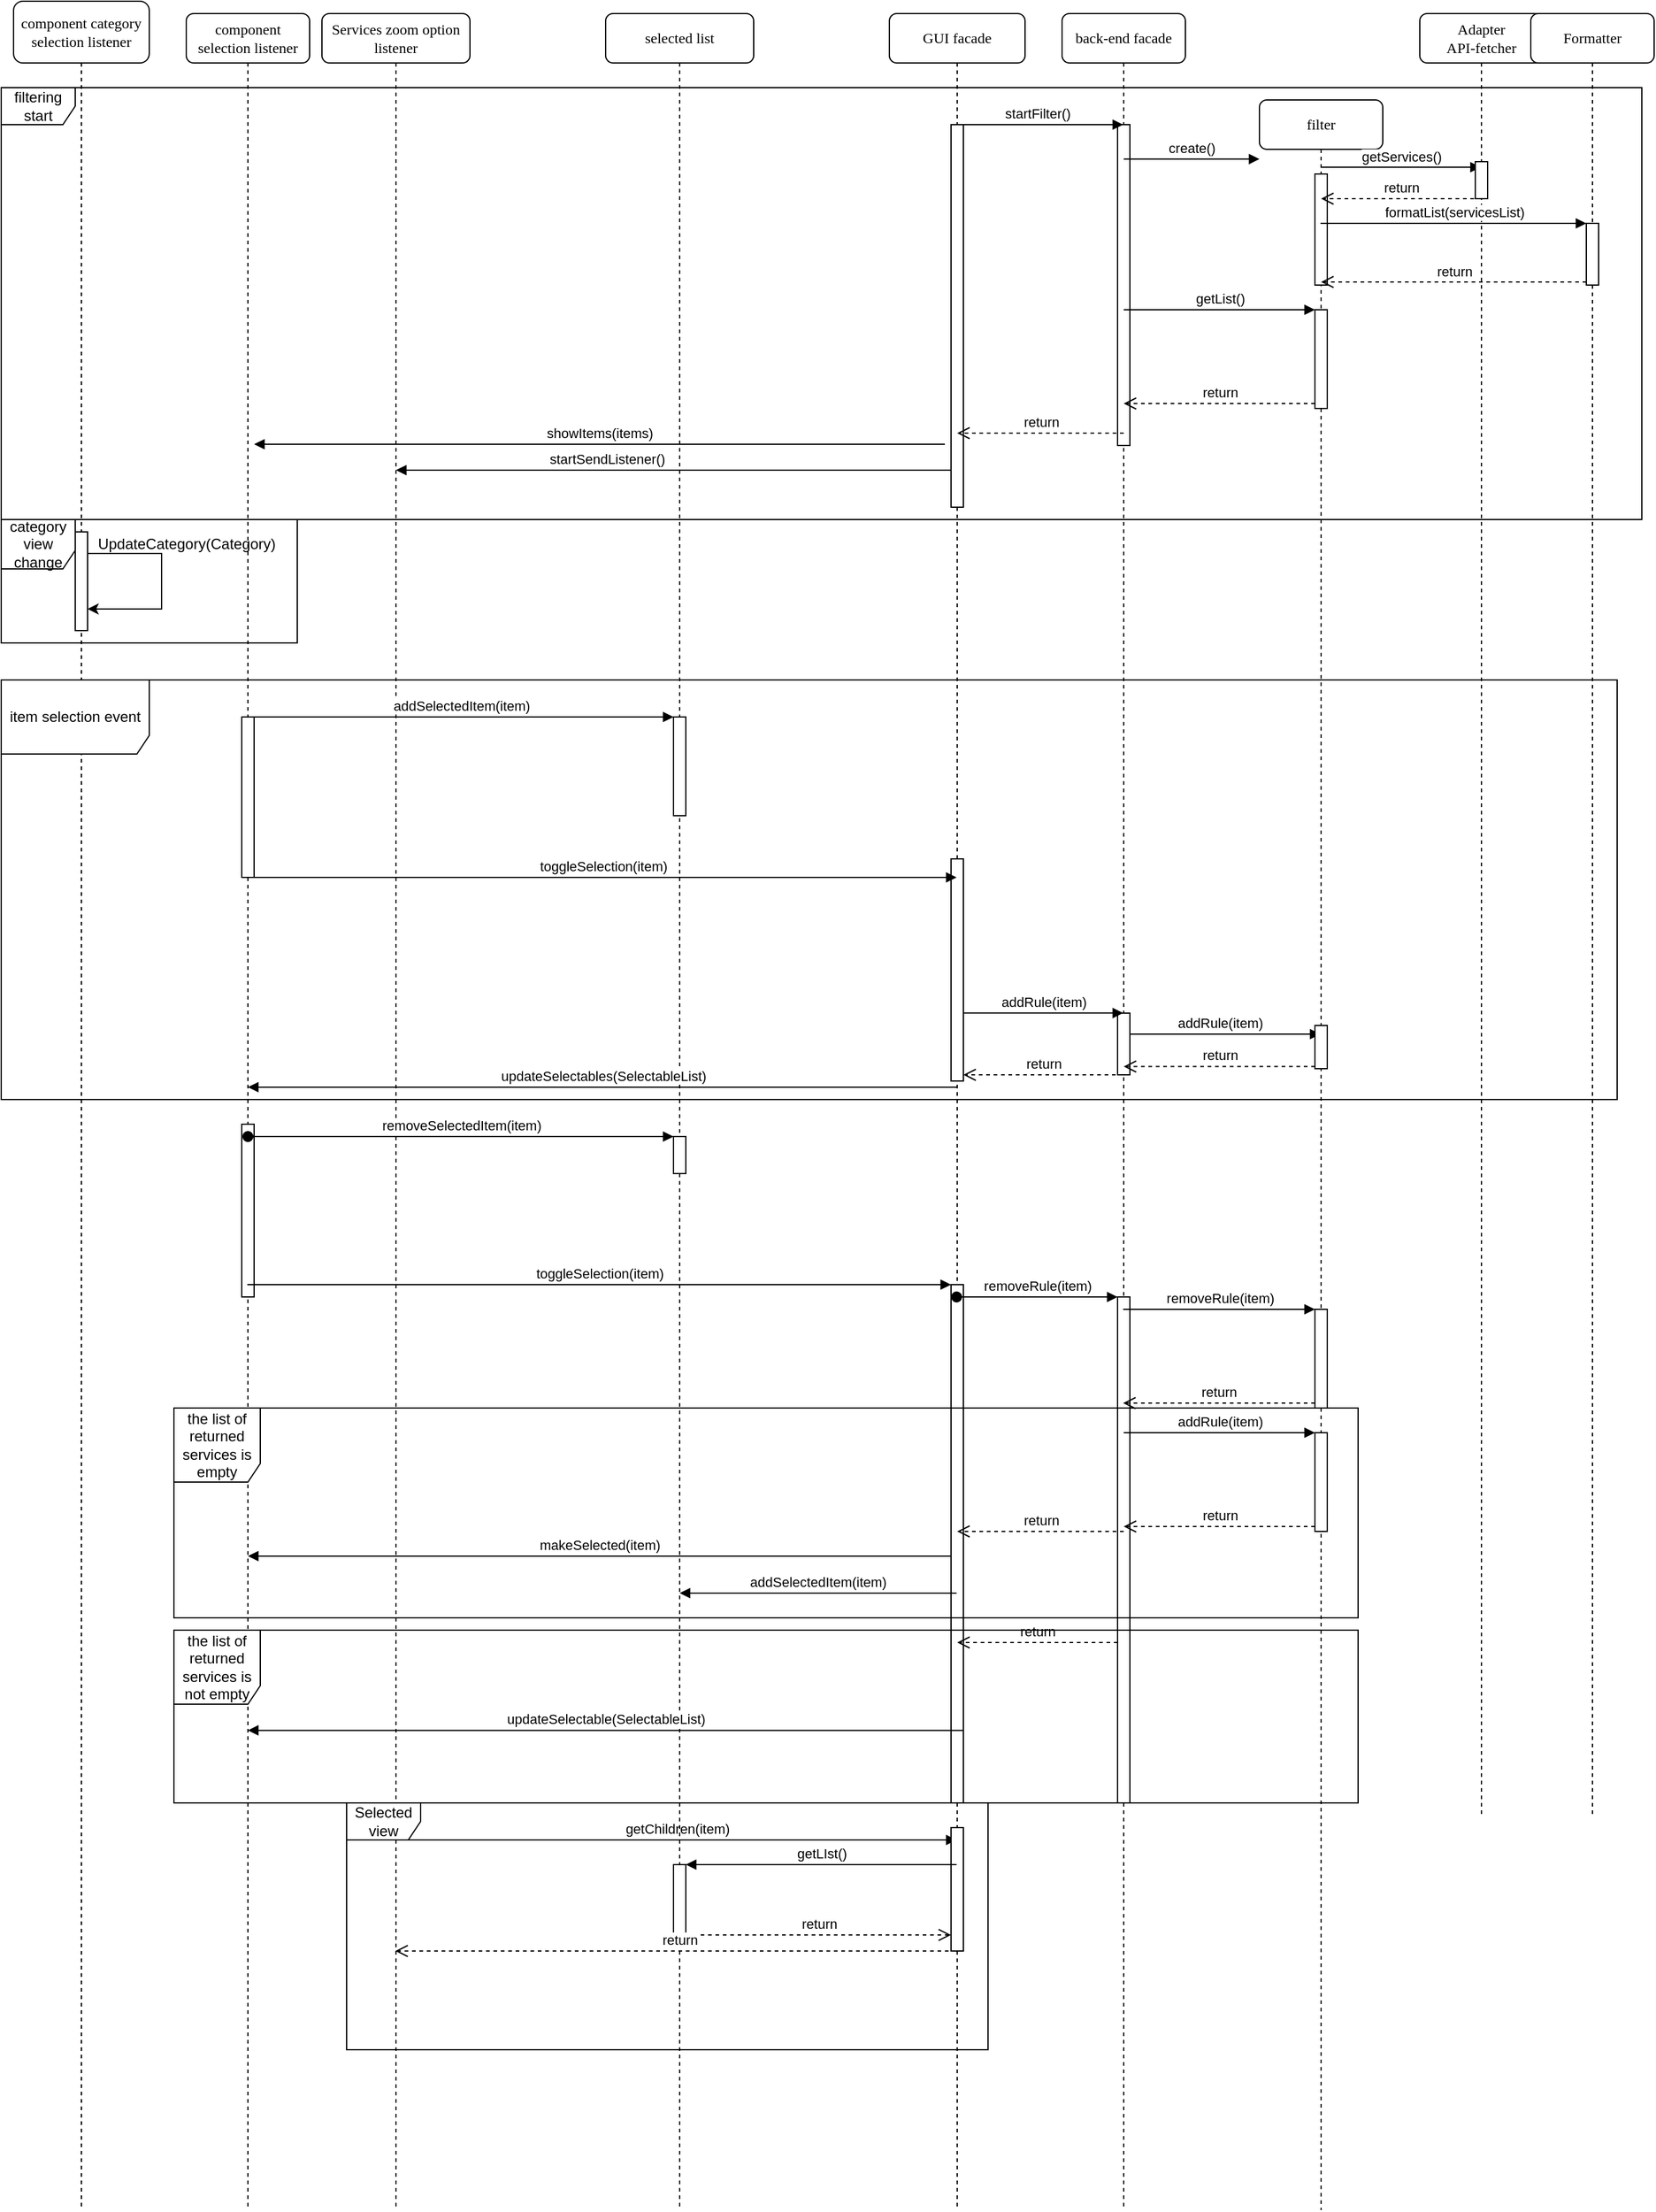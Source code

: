 <mxfile version="18.1.3" type="github">
  <diagram name="Page-1" id="13e1069c-82ec-6db2-03f1-153e76fe0fe0">
    <mxGraphModel dx="2282" dy="541" grid="1" gridSize="10" guides="1" tooltips="1" connect="1" arrows="1" fold="1" page="1" pageScale="1" pageWidth="1100" pageHeight="850" background="none" math="0" shadow="0">
      <root>
        <mxCell id="0" />
        <mxCell id="1" parent="0" />
        <mxCell id="7baba1c4bc27f4b0-2" value="Services zoom option listener" style="shape=umlLifeline;perimeter=lifelinePerimeter;whiteSpace=wrap;html=1;container=1;collapsible=0;recursiveResize=0;outlineConnect=0;rounded=1;shadow=0;comic=0;labelBackgroundColor=none;strokeWidth=1;fontFamily=Verdana;fontSize=12;align=center;" parent="1" vertex="1">
          <mxGeometry x="70" y="500" width="120" height="1780" as="geometry" />
        </mxCell>
        <mxCell id="A2il4XtOZDyBoMQwtoZe-57" value="getChildren(item)" style="html=1;verticalAlign=bottom;endArrow=block;rounded=0;" parent="7baba1c4bc27f4b0-2" edge="1">
          <mxGeometry width="80" relative="1" as="geometry">
            <mxPoint x="60" y="1480" as="sourcePoint" />
            <mxPoint x="514.5" y="1480" as="targetPoint" />
          </mxGeometry>
        </mxCell>
        <mxCell id="7baba1c4bc27f4b0-3" value="selected list" style="shape=umlLifeline;perimeter=lifelinePerimeter;whiteSpace=wrap;html=1;container=1;collapsible=0;recursiveResize=0;outlineConnect=0;rounded=1;shadow=0;comic=0;labelBackgroundColor=none;strokeWidth=1;fontFamily=Verdana;fontSize=12;align=center;" parent="1" vertex="1">
          <mxGeometry x="300" y="500" width="120" height="1780" as="geometry" />
        </mxCell>
        <mxCell id="A2il4XtOZDyBoMQwtoZe-37" value="" style="html=1;points=[];perimeter=orthogonalPerimeter;" parent="7baba1c4bc27f4b0-3" vertex="1">
          <mxGeometry x="55" y="570" width="10" height="80" as="geometry" />
        </mxCell>
        <mxCell id="A2il4XtOZDyBoMQwtoZe-63" value="" style="html=1;points=[];perimeter=orthogonalPerimeter;" parent="7baba1c4bc27f4b0-3" vertex="1">
          <mxGeometry x="55" y="1500" width="10" height="60" as="geometry" />
        </mxCell>
        <mxCell id="DnMo0Ate2NdBYwA-RyRV-13" value="" style="html=1;points=[];perimeter=orthogonalPerimeter;" vertex="1" parent="7baba1c4bc27f4b0-3">
          <mxGeometry x="55" y="910" width="10" height="30" as="geometry" />
        </mxCell>
        <mxCell id="7baba1c4bc27f4b0-4" value="GUI facade" style="shape=umlLifeline;perimeter=lifelinePerimeter;whiteSpace=wrap;html=1;container=1;collapsible=0;recursiveResize=0;outlineConnect=0;rounded=1;shadow=0;comic=0;labelBackgroundColor=none;strokeWidth=1;fontFamily=Verdana;fontSize=12;align=center;" parent="1" vertex="1">
          <mxGeometry x="530" y="500" width="110" height="1780" as="geometry" />
        </mxCell>
        <mxCell id="A2il4XtOZDyBoMQwtoZe-4" value="" style="rounded=0;whiteSpace=wrap;html=1;" parent="7baba1c4bc27f4b0-4" vertex="1">
          <mxGeometry x="50" y="90" width="10" height="310" as="geometry" />
        </mxCell>
        <mxCell id="A2il4XtOZDyBoMQwtoZe-42" value="" style="html=1;points=[];perimeter=orthogonalPerimeter;" parent="7baba1c4bc27f4b0-4" vertex="1">
          <mxGeometry x="50" y="685" width="10" height="180" as="geometry" />
        </mxCell>
        <mxCell id="A2il4XtOZDyBoMQwtoZe-58" value="" style="html=1;points=[];perimeter=orthogonalPerimeter;" parent="7baba1c4bc27f4b0-4" vertex="1">
          <mxGeometry x="50" y="1470" width="10" height="100" as="geometry" />
        </mxCell>
        <mxCell id="DnMo0Ate2NdBYwA-RyRV-2" value="" style="html=1;points=[];perimeter=orthogonalPerimeter;" vertex="1" parent="7baba1c4bc27f4b0-4">
          <mxGeometry x="50" y="1030" width="10" height="420" as="geometry" />
        </mxCell>
        <mxCell id="DnMo0Ate2NdBYwA-RyRV-22" value="makeSelected(item)" style="html=1;verticalAlign=bottom;endArrow=block;rounded=0;" edge="1" parent="7baba1c4bc27f4b0-4" target="7baba1c4bc27f4b0-8">
          <mxGeometry width="80" relative="1" as="geometry">
            <mxPoint x="50" y="1250" as="sourcePoint" />
            <mxPoint x="-30" y="1250" as="targetPoint" />
          </mxGeometry>
        </mxCell>
        <mxCell id="7baba1c4bc27f4b0-5" value="back-end facade" style="shape=umlLifeline;perimeter=lifelinePerimeter;whiteSpace=wrap;html=1;container=1;collapsible=0;recursiveResize=0;outlineConnect=0;rounded=1;shadow=0;comic=0;labelBackgroundColor=none;strokeWidth=1;fontFamily=Verdana;fontSize=12;align=center;" parent="1" vertex="1">
          <mxGeometry x="670" y="500" width="100" height="1780" as="geometry" />
        </mxCell>
        <mxCell id="A2il4XtOZDyBoMQwtoZe-20" value="" style="html=1;points=[];perimeter=orthogonalPerimeter;" parent="7baba1c4bc27f4b0-5" vertex="1">
          <mxGeometry x="45" y="90" width="10" height="260" as="geometry" />
        </mxCell>
        <mxCell id="_kfR-0WJ66qb-hTr2rVh-1" value="addRule(item)" style="html=1;verticalAlign=bottom;endArrow=block;rounded=0;" parent="7baba1c4bc27f4b0-5" target="7baba1c4bc27f4b0-6" edge="1">
          <mxGeometry width="80" relative="1" as="geometry">
            <mxPoint x="45" y="827" as="sourcePoint" />
            <mxPoint x="125" y="827" as="targetPoint" />
          </mxGeometry>
        </mxCell>
        <mxCell id="_kfR-0WJ66qb-hTr2rVh-4" value="" style="html=1;points=[];perimeter=orthogonalPerimeter;" parent="7baba1c4bc27f4b0-5" vertex="1">
          <mxGeometry x="45" y="810" width="10" height="50" as="geometry" />
        </mxCell>
        <mxCell id="DnMo0Ate2NdBYwA-RyRV-5" value="" style="html=1;points=[];perimeter=orthogonalPerimeter;" vertex="1" parent="7baba1c4bc27f4b0-5">
          <mxGeometry x="45" y="1040" width="10" height="410" as="geometry" />
        </mxCell>
        <mxCell id="DnMo0Ate2NdBYwA-RyRV-26" value="return" style="html=1;verticalAlign=bottom;endArrow=open;dashed=1;endSize=8;rounded=0;" edge="1" parent="7baba1c4bc27f4b0-5" target="7baba1c4bc27f4b0-4">
          <mxGeometry relative="1" as="geometry">
            <mxPoint x="45" y="1320" as="sourcePoint" />
            <mxPoint x="-35" y="1320" as="targetPoint" />
          </mxGeometry>
        </mxCell>
        <mxCell id="7baba1c4bc27f4b0-6" value="filter" style="shape=umlLifeline;perimeter=lifelinePerimeter;whiteSpace=wrap;html=1;container=1;collapsible=0;recursiveResize=0;outlineConnect=0;rounded=1;shadow=0;comic=0;labelBackgroundColor=none;strokeWidth=1;fontFamily=Verdana;fontSize=12;align=center;" parent="1" vertex="1">
          <mxGeometry x="830" y="570" width="100" height="1710" as="geometry" />
        </mxCell>
        <mxCell id="A2il4XtOZDyBoMQwtoZe-12" value="getServices()" style="html=1;verticalAlign=bottom;endArrow=block;rounded=0;" parent="7baba1c4bc27f4b0-6" target="7baba1c4bc27f4b0-7" edge="1">
          <mxGeometry width="80" relative="1" as="geometry">
            <mxPoint x="50" y="54.5" as="sourcePoint" />
            <mxPoint x="130" y="54.5" as="targetPoint" />
          </mxGeometry>
        </mxCell>
        <mxCell id="A2il4XtOZDyBoMQwtoZe-16" value="" style="html=1;points=[];perimeter=orthogonalPerimeter;" parent="7baba1c4bc27f4b0-6" vertex="1">
          <mxGeometry x="45" y="60" width="10" height="90" as="geometry" />
        </mxCell>
        <mxCell id="A2il4XtOZDyBoMQwtoZe-17" value="" style="html=1;points=[];perimeter=orthogonalPerimeter;" parent="7baba1c4bc27f4b0-6" vertex="1">
          <mxGeometry x="45" y="170" width="10" height="80" as="geometry" />
        </mxCell>
        <mxCell id="A2il4XtOZDyBoMQwtoZe-50" value="" style="html=1;points=[];perimeter=orthogonalPerimeter;" parent="7baba1c4bc27f4b0-6" vertex="1">
          <mxGeometry x="45" y="750" width="10" height="35" as="geometry" />
        </mxCell>
        <mxCell id="DnMo0Ate2NdBYwA-RyRV-9" value="" style="html=1;points=[];perimeter=orthogonalPerimeter;" vertex="1" parent="7baba1c4bc27f4b0-6">
          <mxGeometry x="45" y="980" width="10" height="80" as="geometry" />
        </mxCell>
        <mxCell id="DnMo0Ate2NdBYwA-RyRV-18" value="" style="html=1;points=[];perimeter=orthogonalPerimeter;" vertex="1" parent="7baba1c4bc27f4b0-6">
          <mxGeometry x="45" y="1080" width="10" height="80" as="geometry" />
        </mxCell>
        <mxCell id="7baba1c4bc27f4b0-7" value="&lt;div&gt;Adapter&lt;/div&gt;&lt;div&gt;API-fetcher&lt;/div&gt;" style="shape=umlLifeline;perimeter=lifelinePerimeter;whiteSpace=wrap;html=1;container=1;collapsible=0;recursiveResize=0;outlineConnect=0;rounded=1;shadow=0;comic=0;labelBackgroundColor=none;strokeWidth=1;fontFamily=Verdana;fontSize=12;align=center;" parent="1" vertex="1">
          <mxGeometry x="960" y="500" width="100" height="1460" as="geometry" />
        </mxCell>
        <mxCell id="7baba1c4bc27f4b0-8" value="component selection listener" style="shape=umlLifeline;perimeter=lifelinePerimeter;whiteSpace=wrap;html=1;container=1;collapsible=0;recursiveResize=0;outlineConnect=0;rounded=1;shadow=0;comic=0;labelBackgroundColor=none;strokeWidth=1;fontFamily=Verdana;fontSize=12;align=center;" parent="1" vertex="1">
          <mxGeometry x="-40" y="500" width="100" height="1780" as="geometry" />
        </mxCell>
        <mxCell id="A2il4XtOZDyBoMQwtoZe-40" value="" style="html=1;points=[];perimeter=orthogonalPerimeter;" parent="7baba1c4bc27f4b0-8" vertex="1">
          <mxGeometry x="45" y="570" width="10" height="130" as="geometry" />
        </mxCell>
        <mxCell id="DnMo0Ate2NdBYwA-RyRV-15" value="" style="html=1;points=[];perimeter=orthogonalPerimeter;" vertex="1" parent="7baba1c4bc27f4b0-8">
          <mxGeometry x="45" y="900" width="10" height="140" as="geometry" />
        </mxCell>
        <mxCell id="F9nA0inBSzudjQZXVVhW-46" value="return" style="html=1;verticalAlign=bottom;endArrow=open;dashed=1;endSize=8;rounded=0;" parent="1" target="7baba1c4bc27f4b0-6" edge="1">
          <mxGeometry relative="1" as="geometry">
            <mxPoint x="1010" y="650" as="sourcePoint" />
            <mxPoint x="900" y="650" as="targetPoint" />
            <Array as="points">
              <mxPoint x="970" y="650" />
            </Array>
          </mxGeometry>
        </mxCell>
        <mxCell id="F9nA0inBSzudjQZXVVhW-48" value="return" style="html=1;verticalAlign=bottom;endArrow=open;dashed=1;endSize=8;rounded=0;" parent="1" target="7baba1c4bc27f4b0-4" edge="1">
          <mxGeometry relative="1" as="geometry">
            <mxPoint x="720" y="840" as="sourcePoint" />
            <mxPoint x="600" y="840" as="targetPoint" />
          </mxGeometry>
        </mxCell>
        <mxCell id="F9nA0inBSzudjQZXVVhW-49" value="showItems(items)" style="html=1;verticalAlign=bottom;endArrow=block;rounded=0;" parent="1" edge="1">
          <mxGeometry width="80" relative="1" as="geometry">
            <mxPoint x="575" y="849" as="sourcePoint" />
            <mxPoint x="15" y="849" as="targetPoint" />
          </mxGeometry>
        </mxCell>
        <mxCell id="A2il4XtOZDyBoMQwtoZe-8" value="create()" style="html=1;verticalAlign=bottom;endArrow=block;rounded=0;entryX=0;entryY=0.028;entryDx=0;entryDy=0;entryPerimeter=0;" parent="1" source="7baba1c4bc27f4b0-5" target="7baba1c4bc27f4b0-6" edge="1">
          <mxGeometry width="80" relative="1" as="geometry">
            <mxPoint x="715" y="600" as="sourcePoint" />
            <mxPoint x="795" y="600" as="targetPoint" />
          </mxGeometry>
        </mxCell>
        <mxCell id="A2il4XtOZDyBoMQwtoZe-10" value="Formatter" style="shape=umlLifeline;perimeter=lifelinePerimeter;whiteSpace=wrap;html=1;container=1;collapsible=0;recursiveResize=0;outlineConnect=0;rounded=1;shadow=0;comic=0;labelBackgroundColor=none;strokeWidth=1;fontFamily=Verdana;fontSize=12;align=center;" parent="1" vertex="1">
          <mxGeometry x="1050" y="500" width="100" height="1460" as="geometry" />
        </mxCell>
        <mxCell id="A2il4XtOZDyBoMQwtoZe-13" value="" style="html=1;points=[];perimeter=orthogonalPerimeter;" parent="A2il4XtOZDyBoMQwtoZe-10" vertex="1">
          <mxGeometry x="45" y="170" width="10" height="50" as="geometry" />
        </mxCell>
        <mxCell id="A2il4XtOZDyBoMQwtoZe-14" value="formatList(servicesList)" style="html=1;verticalAlign=bottom;endArrow=block;entryX=0;entryY=0;rounded=0;" parent="1" target="A2il4XtOZDyBoMQwtoZe-13" edge="1">
          <mxGeometry relative="1" as="geometry">
            <mxPoint x="879.5" y="670" as="sourcePoint" />
          </mxGeometry>
        </mxCell>
        <mxCell id="A2il4XtOZDyBoMQwtoZe-15" value="return" style="html=1;verticalAlign=bottom;endArrow=open;dashed=1;endSize=8;exitX=0;exitY=0.95;rounded=0;" parent="1" source="A2il4XtOZDyBoMQwtoZe-13" target="7baba1c4bc27f4b0-6" edge="1">
          <mxGeometry relative="1" as="geometry">
            <mxPoint x="879.5" y="746" as="targetPoint" />
          </mxGeometry>
        </mxCell>
        <mxCell id="A2il4XtOZDyBoMQwtoZe-18" value="getList()" style="html=1;verticalAlign=bottom;endArrow=block;entryX=0;entryY=0;rounded=0;" parent="1" source="7baba1c4bc27f4b0-5" target="A2il4XtOZDyBoMQwtoZe-17" edge="1">
          <mxGeometry relative="1" as="geometry">
            <mxPoint x="805" y="740" as="sourcePoint" />
          </mxGeometry>
        </mxCell>
        <mxCell id="A2il4XtOZDyBoMQwtoZe-19" value="return" style="html=1;verticalAlign=bottom;endArrow=open;dashed=1;endSize=8;exitX=0;exitY=0.95;rounded=0;" parent="1" source="A2il4XtOZDyBoMQwtoZe-17" target="7baba1c4bc27f4b0-5" edge="1">
          <mxGeometry relative="1" as="geometry">
            <mxPoint x="805" y="816" as="targetPoint" />
          </mxGeometry>
        </mxCell>
        <mxCell id="A2il4XtOZDyBoMQwtoZe-22" value="component category selection listener" style="shape=umlLifeline;perimeter=lifelinePerimeter;whiteSpace=wrap;html=1;container=1;collapsible=0;recursiveResize=0;outlineConnect=0;rounded=1;shadow=0;comic=0;labelBackgroundColor=none;strokeWidth=1;fontFamily=Verdana;fontSize=12;align=center;size=50;" parent="1" vertex="1">
          <mxGeometry x="-180" y="490" width="110" height="1790" as="geometry" />
        </mxCell>
        <mxCell id="A2il4XtOZDyBoMQwtoZe-23" value="filtering start" style="shape=umlFrame;whiteSpace=wrap;html=1;" parent="1" vertex="1">
          <mxGeometry x="-190" y="560" width="1330" height="350" as="geometry" />
        </mxCell>
        <mxCell id="A2il4XtOZDyBoMQwtoZe-24" value="category view change" style="shape=umlFrame;whiteSpace=wrap;html=1;width=60;height=40;" parent="1" vertex="1">
          <mxGeometry x="-190" y="910" width="240" height="100" as="geometry" />
        </mxCell>
        <mxCell id="A2il4XtOZDyBoMQwtoZe-25" value="" style="html=1;points=[];perimeter=orthogonalPerimeter;" parent="1" vertex="1">
          <mxGeometry x="-130" y="920" width="10" height="80" as="geometry" />
        </mxCell>
        <mxCell id="A2il4XtOZDyBoMQwtoZe-33" value="" style="edgeStyle=elbowEdgeStyle;elbow=horizontal;endArrow=classic;html=1;rounded=0;" parent="1" edge="1">
          <mxGeometry width="50" height="50" relative="1" as="geometry">
            <mxPoint x="-120" y="937.5" as="sourcePoint" />
            <mxPoint x="-120" y="982.5" as="targetPoint" />
            <Array as="points">
              <mxPoint x="-60" y="962.5" />
            </Array>
          </mxGeometry>
        </mxCell>
        <mxCell id="A2il4XtOZDyBoMQwtoZe-35" value="UpdateCategory(Category)" style="text;html=1;align=center;verticalAlign=middle;resizable=0;points=[];autosize=1;strokeColor=none;fillColor=none;" parent="1" vertex="1">
          <mxGeometry x="-120" y="920" width="160" height="20" as="geometry" />
        </mxCell>
        <mxCell id="A2il4XtOZDyBoMQwtoZe-36" value="" style="html=1;points=[];perimeter=orthogonalPerimeter;" parent="1" vertex="1">
          <mxGeometry x="1005" y="620" width="10" height="30" as="geometry" />
        </mxCell>
        <mxCell id="A2il4XtOZDyBoMQwtoZe-38" value="addSelectedItem(item)" style="html=1;verticalAlign=bottom;endArrow=block;entryX=0;entryY=0;rounded=0;" parent="1" source="7baba1c4bc27f4b0-8" target="A2il4XtOZDyBoMQwtoZe-37" edge="1">
          <mxGeometry relative="1" as="geometry">
            <mxPoint x="280" y="1070" as="sourcePoint" />
          </mxGeometry>
        </mxCell>
        <mxCell id="A2il4XtOZDyBoMQwtoZe-41" value="toggleSelection(item)" style="html=1;verticalAlign=bottom;endArrow=block;rounded=0;" parent="1" target="7baba1c4bc27f4b0-4" edge="1">
          <mxGeometry width="80" relative="1" as="geometry">
            <mxPoint x="10" y="1200" as="sourcePoint" />
            <mxPoint x="90" y="1200" as="targetPoint" />
          </mxGeometry>
        </mxCell>
        <mxCell id="A2il4XtOZDyBoMQwtoZe-51" value="addRule(item)" style="html=1;verticalAlign=bottom;endArrow=block;rounded=0;exitX=1;exitY=0.694;exitDx=0;exitDy=0;exitPerimeter=0;" parent="1" source="A2il4XtOZDyBoMQwtoZe-42" target="7baba1c4bc27f4b0-5" edge="1">
          <mxGeometry relative="1" as="geometry">
            <mxPoint x="805" y="1275" as="sourcePoint" />
          </mxGeometry>
        </mxCell>
        <mxCell id="A2il4XtOZDyBoMQwtoZe-52" value="return" style="html=1;verticalAlign=bottom;endArrow=open;dashed=1;endSize=8;exitX=0;exitY=0.95;rounded=0;" parent="1" source="A2il4XtOZDyBoMQwtoZe-50" target="7baba1c4bc27f4b0-5" edge="1">
          <mxGeometry relative="1" as="geometry">
            <mxPoint x="805" y="1351" as="targetPoint" />
          </mxGeometry>
        </mxCell>
        <mxCell id="A2il4XtOZDyBoMQwtoZe-53" value="updateSelectables(SelectableList)" style="html=1;verticalAlign=bottom;endArrow=block;rounded=0;" parent="1" target="7baba1c4bc27f4b0-8" edge="1">
          <mxGeometry width="80" relative="1" as="geometry">
            <mxPoint x="585" y="1370" as="sourcePoint" />
            <mxPoint x="505" y="1370" as="targetPoint" />
          </mxGeometry>
        </mxCell>
        <mxCell id="A2il4XtOZDyBoMQwtoZe-56" value="item selection event" style="shape=umlFrame;whiteSpace=wrap;html=1;width=120;height=60;" parent="1" vertex="1">
          <mxGeometry x="-190" y="1040" width="1310" height="340" as="geometry" />
        </mxCell>
        <mxCell id="A2il4XtOZDyBoMQwtoZe-64" value="getLIst()" style="html=1;verticalAlign=bottom;endArrow=block;entryX=1;entryY=0;rounded=0;" parent="1" target="A2il4XtOZDyBoMQwtoZe-63" edge="1">
          <mxGeometry relative="1" as="geometry">
            <mxPoint x="584.5" y="2000" as="sourcePoint" />
          </mxGeometry>
        </mxCell>
        <mxCell id="A2il4XtOZDyBoMQwtoZe-65" value="return" style="html=1;verticalAlign=bottom;endArrow=open;dashed=1;endSize=8;exitX=1;exitY=0.95;rounded=0;" parent="1" source="A2il4XtOZDyBoMQwtoZe-63" edge="1">
          <mxGeometry relative="1" as="geometry">
            <mxPoint x="580" y="2057" as="targetPoint" />
          </mxGeometry>
        </mxCell>
        <mxCell id="A2il4XtOZDyBoMQwtoZe-69" value="Selected view" style="shape=umlFrame;whiteSpace=wrap;html=1;" parent="1" vertex="1">
          <mxGeometry x="90" y="1950" width="520" height="200" as="geometry" />
        </mxCell>
        <mxCell id="F9nA0inBSzudjQZXVVhW-44" value="&lt;div&gt;startFilter()&lt;/div&gt;" style="html=1;verticalAlign=bottom;endArrow=block;rounded=0;" parent="1" edge="1">
          <mxGeometry width="80" relative="1" as="geometry">
            <mxPoint x="580" y="590" as="sourcePoint" />
            <mxPoint x="719.5" y="590" as="targetPoint" />
          </mxGeometry>
        </mxCell>
        <mxCell id="F9nA0inBSzudjQZXVVhW-50" value="startSendListener()" style="html=1;verticalAlign=bottom;endArrow=block;rounded=0;" parent="1" edge="1">
          <mxGeometry x="0.243" width="80" relative="1" as="geometry">
            <mxPoint x="580" y="870" as="sourcePoint" />
            <mxPoint x="130" y="870" as="targetPoint" />
            <Array as="points">
              <mxPoint x="440" y="870" />
              <mxPoint x="410" y="870" />
            </Array>
            <mxPoint as="offset" />
          </mxGeometry>
        </mxCell>
        <mxCell id="_kfR-0WJ66qb-hTr2rVh-2" value="return" style="html=1;verticalAlign=bottom;endArrow=open;dashed=1;endSize=8;rounded=0;" parent="1" source="7baba1c4bc27f4b0-5" edge="1">
          <mxGeometry relative="1" as="geometry">
            <mxPoint x="670" y="1360" as="sourcePoint" />
            <mxPoint x="590" y="1360" as="targetPoint" />
          </mxGeometry>
        </mxCell>
        <mxCell id="Z_9kd1xl28_sVBQXXJcH-2" value="return" style="html=1;verticalAlign=bottom;endArrow=open;dashed=1;endSize=8;rounded=0;" parent="1" edge="1">
          <mxGeometry relative="1" as="geometry">
            <mxPoint x="590" y="2070" as="sourcePoint" />
            <mxPoint x="129.5" y="2070" as="targetPoint" />
          </mxGeometry>
        </mxCell>
        <mxCell id="DnMo0Ate2NdBYwA-RyRV-3" value="toggleSelection(item)" style="html=1;verticalAlign=bottom;endArrow=block;entryX=0;entryY=0;rounded=0;" edge="1" target="DnMo0Ate2NdBYwA-RyRV-2" parent="1">
          <mxGeometry relative="1" as="geometry">
            <mxPoint x="9.5" y="1530.0" as="sourcePoint" />
          </mxGeometry>
        </mxCell>
        <mxCell id="DnMo0Ate2NdBYwA-RyRV-6" value="removeRule(item)" style="html=1;verticalAlign=bottom;startArrow=oval;endArrow=block;startSize=8;rounded=0;" edge="1" target="DnMo0Ate2NdBYwA-RyRV-5" parent="1">
          <mxGeometry relative="1" as="geometry">
            <mxPoint x="584.5" y="1540" as="sourcePoint" />
          </mxGeometry>
        </mxCell>
        <mxCell id="DnMo0Ate2NdBYwA-RyRV-10" value="removeRule(item)" style="html=1;verticalAlign=bottom;endArrow=block;entryX=0;entryY=0;rounded=0;" edge="1" target="DnMo0Ate2NdBYwA-RyRV-9" parent="1">
          <mxGeometry relative="1" as="geometry">
            <mxPoint x="719.5" y="1550" as="sourcePoint" />
          </mxGeometry>
        </mxCell>
        <mxCell id="DnMo0Ate2NdBYwA-RyRV-11" value="return" style="html=1;verticalAlign=bottom;endArrow=open;dashed=1;endSize=8;exitX=0;exitY=0.95;rounded=0;" edge="1" source="DnMo0Ate2NdBYwA-RyRV-9" parent="1">
          <mxGeometry relative="1" as="geometry">
            <mxPoint x="719.5" y="1626" as="targetPoint" />
          </mxGeometry>
        </mxCell>
        <mxCell id="DnMo0Ate2NdBYwA-RyRV-14" value="removeSelectedItem(item)" style="html=1;verticalAlign=bottom;startArrow=oval;endArrow=block;startSize=8;rounded=0;" edge="1" target="DnMo0Ate2NdBYwA-RyRV-13" parent="1" source="7baba1c4bc27f4b0-8">
          <mxGeometry relative="1" as="geometry">
            <mxPoint x="295" y="1400" as="sourcePoint" />
          </mxGeometry>
        </mxCell>
        <mxCell id="DnMo0Ate2NdBYwA-RyRV-19" value="addRule(item)" style="html=1;verticalAlign=bottom;endArrow=block;entryX=0;entryY=0;rounded=0;" edge="1" target="DnMo0Ate2NdBYwA-RyRV-18" parent="1" source="7baba1c4bc27f4b0-5">
          <mxGeometry relative="1" as="geometry">
            <mxPoint x="410" y="1710" as="sourcePoint" />
          </mxGeometry>
        </mxCell>
        <mxCell id="DnMo0Ate2NdBYwA-RyRV-20" value="return" style="html=1;verticalAlign=bottom;endArrow=open;dashed=1;endSize=8;exitX=0;exitY=0.95;rounded=0;" edge="1" source="DnMo0Ate2NdBYwA-RyRV-18" parent="1" target="7baba1c4bc27f4b0-5">
          <mxGeometry relative="1" as="geometry">
            <mxPoint x="410" y="1786" as="targetPoint" />
          </mxGeometry>
        </mxCell>
        <mxCell id="DnMo0Ate2NdBYwA-RyRV-21" value="return" style="html=1;verticalAlign=bottom;endArrow=open;dashed=1;endSize=8;rounded=0;" edge="1" parent="1" target="7baba1c4bc27f4b0-4">
          <mxGeometry relative="1" as="geometry">
            <mxPoint x="720" y="1730" as="sourcePoint" />
            <mxPoint x="640" y="1730" as="targetPoint" />
            <Array as="points">
              <mxPoint x="690" y="1730" />
            </Array>
          </mxGeometry>
        </mxCell>
        <mxCell id="DnMo0Ate2NdBYwA-RyRV-24" value="addSelectedItem(item)" style="html=1;verticalAlign=bottom;endArrow=block;rounded=0;" edge="1" parent="1" source="7baba1c4bc27f4b0-4" target="7baba1c4bc27f4b0-3">
          <mxGeometry width="80" relative="1" as="geometry">
            <mxPoint x="490" y="1810" as="sourcePoint" />
            <mxPoint x="410" y="1810" as="targetPoint" />
            <Array as="points">
              <mxPoint x="550" y="1780" />
            </Array>
          </mxGeometry>
        </mxCell>
        <mxCell id="DnMo0Ate2NdBYwA-RyRV-25" value="the list of returned services is empty" style="shape=umlFrame;whiteSpace=wrap;html=1;width=70;height=60;" vertex="1" parent="1">
          <mxGeometry x="-50" y="1630" width="960" height="170" as="geometry" />
        </mxCell>
        <mxCell id="DnMo0Ate2NdBYwA-RyRV-28" value="updateSelectable(SelectableList)" style="html=1;verticalAlign=bottom;endArrow=block;rounded=0;exitX=1;exitY=0.86;exitDx=0;exitDy=0;exitPerimeter=0;" edge="1" parent="1" source="DnMo0Ate2NdBYwA-RyRV-2" target="7baba1c4bc27f4b0-8">
          <mxGeometry width="80" relative="1" as="geometry">
            <mxPoint x="440" y="1890" as="sourcePoint" />
            <mxPoint x="520" y="1890" as="targetPoint" />
          </mxGeometry>
        </mxCell>
        <mxCell id="DnMo0Ate2NdBYwA-RyRV-29" value="the list of returned services is not empty" style="shape=umlFrame;whiteSpace=wrap;html=1;width=70;height=60;" vertex="1" parent="1">
          <mxGeometry x="-50" y="1810" width="960" height="140" as="geometry" />
        </mxCell>
      </root>
    </mxGraphModel>
  </diagram>
</mxfile>
